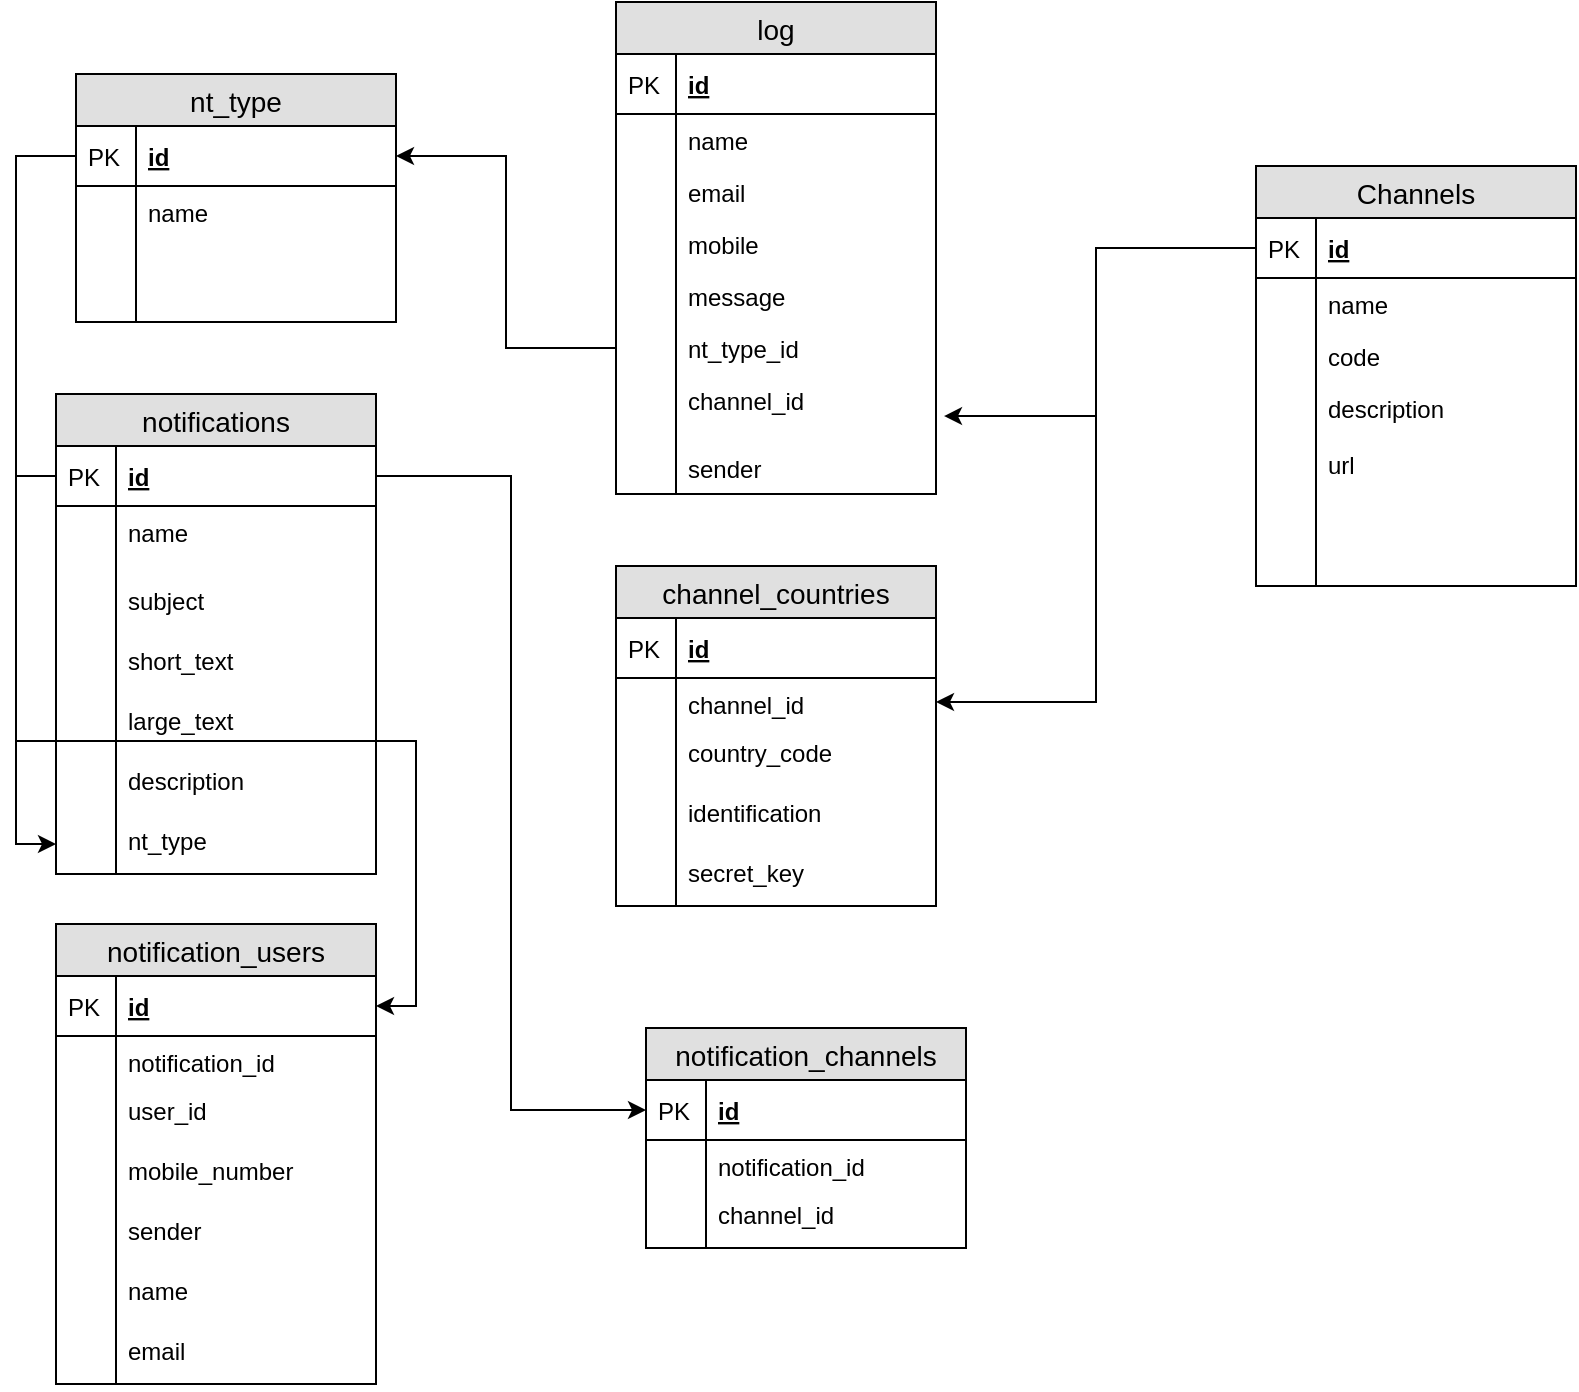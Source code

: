<mxfile version="10.9.5" type="github"><diagram id="7T4Xld0XOGY6O5Xjj6pN" name="Page-1"><mxGraphModel dx="1120" dy="713" grid="1" gridSize="10" guides="1" tooltips="1" connect="1" arrows="1" fold="1" page="1" pageScale="1" pageWidth="827" pageHeight="1169" math="0" shadow="0"><root><mxCell id="0"/><mxCell id="1" parent="0"/><mxCell id="tOLiHQ0bK8J-A82lyYsf-1" value="Channels" style="swimlane;fontStyle=0;childLayout=stackLayout;horizontal=1;startSize=26;fillColor=#e0e0e0;horizontalStack=0;resizeParent=1;resizeParentMax=0;resizeLast=0;collapsible=1;marginBottom=0;swimlaneFillColor=#ffffff;align=center;fontSize=14;" parent="1" vertex="1"><mxGeometry x="640" y="126" width="160" height="210" as="geometry"/></mxCell><mxCell id="tOLiHQ0bK8J-A82lyYsf-2" value="id" style="shape=partialRectangle;top=0;left=0;right=0;bottom=1;align=left;verticalAlign=middle;fillColor=none;spacingLeft=34;spacingRight=4;overflow=hidden;rotatable=0;points=[[0,0.5],[1,0.5]];portConstraint=eastwest;dropTarget=0;fontStyle=5;fontSize=12;" parent="tOLiHQ0bK8J-A82lyYsf-1" vertex="1"><mxGeometry y="26" width="160" height="30" as="geometry"/></mxCell><mxCell id="tOLiHQ0bK8J-A82lyYsf-3" value="PK" style="shape=partialRectangle;top=0;left=0;bottom=0;fillColor=none;align=left;verticalAlign=middle;spacingLeft=4;spacingRight=4;overflow=hidden;rotatable=0;points=[];portConstraint=eastwest;part=1;fontSize=12;" parent="tOLiHQ0bK8J-A82lyYsf-2" vertex="1" connectable="0"><mxGeometry width="30" height="30" as="geometry"/></mxCell><mxCell id="tOLiHQ0bK8J-A82lyYsf-4" value="name" style="shape=partialRectangle;top=0;left=0;right=0;bottom=0;align=left;verticalAlign=top;fillColor=none;spacingLeft=34;spacingRight=4;overflow=hidden;rotatable=0;points=[[0,0.5],[1,0.5]];portConstraint=eastwest;dropTarget=0;fontSize=12;" parent="tOLiHQ0bK8J-A82lyYsf-1" vertex="1"><mxGeometry y="56" width="160" height="26" as="geometry"/></mxCell><mxCell id="tOLiHQ0bK8J-A82lyYsf-5" value="" style="shape=partialRectangle;top=0;left=0;bottom=0;fillColor=none;align=left;verticalAlign=top;spacingLeft=4;spacingRight=4;overflow=hidden;rotatable=0;points=[];portConstraint=eastwest;part=1;fontSize=12;" parent="tOLiHQ0bK8J-A82lyYsf-4" vertex="1" connectable="0"><mxGeometry width="30" height="26" as="geometry"/></mxCell><mxCell id="tOLiHQ0bK8J-A82lyYsf-6" value="code" style="shape=partialRectangle;top=0;left=0;right=0;bottom=0;align=left;verticalAlign=top;fillColor=none;spacingLeft=34;spacingRight=4;overflow=hidden;rotatable=0;points=[[0,0.5],[1,0.5]];portConstraint=eastwest;dropTarget=0;fontSize=12;" parent="tOLiHQ0bK8J-A82lyYsf-1" vertex="1"><mxGeometry y="82" width="160" height="26" as="geometry"/></mxCell><mxCell id="tOLiHQ0bK8J-A82lyYsf-7" value="" style="shape=partialRectangle;top=0;left=0;bottom=0;fillColor=none;align=left;verticalAlign=top;spacingLeft=4;spacingRight=4;overflow=hidden;rotatable=0;points=[];portConstraint=eastwest;part=1;fontSize=12;" parent="tOLiHQ0bK8J-A82lyYsf-6" vertex="1" connectable="0"><mxGeometry width="30" height="26" as="geometry"/></mxCell><mxCell id="tOLiHQ0bK8J-A82lyYsf-8" value="description&#10;&#10;url" style="shape=partialRectangle;top=0;left=0;right=0;bottom=0;align=left;verticalAlign=top;fillColor=none;spacingLeft=34;spacingRight=4;overflow=hidden;rotatable=0;points=[[0,0.5],[1,0.5]];portConstraint=eastwest;dropTarget=0;fontSize=12;" parent="tOLiHQ0bK8J-A82lyYsf-1" vertex="1"><mxGeometry y="108" width="160" height="82" as="geometry"/></mxCell><mxCell id="tOLiHQ0bK8J-A82lyYsf-9" value="" style="shape=partialRectangle;top=0;left=0;bottom=0;fillColor=none;align=left;verticalAlign=top;spacingLeft=4;spacingRight=4;overflow=hidden;rotatable=0;points=[];portConstraint=eastwest;part=1;fontSize=12;" parent="tOLiHQ0bK8J-A82lyYsf-8" vertex="1" connectable="0"><mxGeometry width="30" height="82" as="geometry"/></mxCell><mxCell id="tOLiHQ0bK8J-A82lyYsf-10" value="" style="shape=partialRectangle;top=0;left=0;right=0;bottom=0;align=left;verticalAlign=top;fillColor=none;spacingLeft=34;spacingRight=4;overflow=hidden;rotatable=0;points=[[0,0.5],[1,0.5]];portConstraint=eastwest;dropTarget=0;fontSize=12;" parent="tOLiHQ0bK8J-A82lyYsf-1" vertex="1"><mxGeometry y="190" width="160" height="20" as="geometry"/></mxCell><mxCell id="tOLiHQ0bK8J-A82lyYsf-11" value="" style="shape=partialRectangle;top=0;left=0;bottom=0;fillColor=none;align=left;verticalAlign=top;spacingLeft=4;spacingRight=4;overflow=hidden;rotatable=0;points=[];portConstraint=eastwest;part=1;fontSize=12;" parent="tOLiHQ0bK8J-A82lyYsf-10" vertex="1" connectable="0"><mxGeometry width="30" height="20" as="geometry"/></mxCell><mxCell id="tOLiHQ0bK8J-A82lyYsf-13" value="nt_type" style="swimlane;fontStyle=0;childLayout=stackLayout;horizontal=1;startSize=26;fillColor=#e0e0e0;horizontalStack=0;resizeParent=1;resizeParentMax=0;resizeLast=0;collapsible=1;marginBottom=0;swimlaneFillColor=#ffffff;align=center;fontSize=14;" parent="1" vertex="1"><mxGeometry x="50" y="80" width="160" height="124" as="geometry"/></mxCell><mxCell id="tOLiHQ0bK8J-A82lyYsf-14" value="id" style="shape=partialRectangle;top=0;left=0;right=0;bottom=1;align=left;verticalAlign=middle;fillColor=none;spacingLeft=34;spacingRight=4;overflow=hidden;rotatable=0;points=[[0,0.5],[1,0.5]];portConstraint=eastwest;dropTarget=0;fontStyle=5;fontSize=12;" parent="tOLiHQ0bK8J-A82lyYsf-13" vertex="1"><mxGeometry y="26" width="160" height="30" as="geometry"/></mxCell><mxCell id="tOLiHQ0bK8J-A82lyYsf-15" value="PK" style="shape=partialRectangle;top=0;left=0;bottom=0;fillColor=none;align=left;verticalAlign=middle;spacingLeft=4;spacingRight=4;overflow=hidden;rotatable=0;points=[];portConstraint=eastwest;part=1;fontSize=12;" parent="tOLiHQ0bK8J-A82lyYsf-14" vertex="1" connectable="0"><mxGeometry width="30" height="30" as="geometry"/></mxCell><mxCell id="tOLiHQ0bK8J-A82lyYsf-16" value="name&#10;" style="shape=partialRectangle;top=0;left=0;right=0;bottom=0;align=left;verticalAlign=top;fillColor=none;spacingLeft=34;spacingRight=4;overflow=hidden;rotatable=0;points=[[0,0.5],[1,0.5]];portConstraint=eastwest;dropTarget=0;fontSize=12;" parent="tOLiHQ0bK8J-A82lyYsf-13" vertex="1"><mxGeometry y="56" width="160" height="24" as="geometry"/></mxCell><mxCell id="tOLiHQ0bK8J-A82lyYsf-17" value="" style="shape=partialRectangle;top=0;left=0;bottom=0;fillColor=none;align=left;verticalAlign=top;spacingLeft=4;spacingRight=4;overflow=hidden;rotatable=0;points=[];portConstraint=eastwest;part=1;fontSize=12;" parent="tOLiHQ0bK8J-A82lyYsf-16" vertex="1" connectable="0"><mxGeometry width="30" height="24.0" as="geometry"/></mxCell><mxCell id="tOLiHQ0bK8J-A82lyYsf-22" value="" style="shape=partialRectangle;top=0;left=0;right=0;bottom=0;align=left;verticalAlign=top;fillColor=none;spacingLeft=34;spacingRight=4;overflow=hidden;rotatable=0;points=[[0,0.5],[1,0.5]];portConstraint=eastwest;dropTarget=0;fontSize=12;" parent="tOLiHQ0bK8J-A82lyYsf-13" vertex="1"><mxGeometry y="80" width="160" height="44" as="geometry"/></mxCell><mxCell id="tOLiHQ0bK8J-A82lyYsf-23" value="" style="shape=partialRectangle;top=0;left=0;bottom=0;fillColor=none;align=left;verticalAlign=top;spacingLeft=4;spacingRight=4;overflow=hidden;rotatable=0;points=[];portConstraint=eastwest;part=1;fontSize=12;" parent="tOLiHQ0bK8J-A82lyYsf-22" vertex="1" connectable="0"><mxGeometry width="30" height="44" as="geometry"/></mxCell><mxCell id="tOLiHQ0bK8J-A82lyYsf-24" value="log" style="swimlane;fontStyle=0;childLayout=stackLayout;horizontal=1;startSize=26;fillColor=#e0e0e0;horizontalStack=0;resizeParent=1;resizeParentMax=0;resizeLast=0;collapsible=1;marginBottom=0;swimlaneFillColor=#ffffff;align=center;fontSize=14;" parent="1" vertex="1"><mxGeometry x="320" y="44" width="160" height="246" as="geometry"/></mxCell><mxCell id="tOLiHQ0bK8J-A82lyYsf-25" value="id" style="shape=partialRectangle;top=0;left=0;right=0;bottom=1;align=left;verticalAlign=middle;fillColor=none;spacingLeft=34;spacingRight=4;overflow=hidden;rotatable=0;points=[[0,0.5],[1,0.5]];portConstraint=eastwest;dropTarget=0;fontStyle=5;fontSize=12;" parent="tOLiHQ0bK8J-A82lyYsf-24" vertex="1"><mxGeometry y="26" width="160" height="30" as="geometry"/></mxCell><mxCell id="tOLiHQ0bK8J-A82lyYsf-26" value="PK" style="shape=partialRectangle;top=0;left=0;bottom=0;fillColor=none;align=left;verticalAlign=middle;spacingLeft=4;spacingRight=4;overflow=hidden;rotatable=0;points=[];portConstraint=eastwest;part=1;fontSize=12;" parent="tOLiHQ0bK8J-A82lyYsf-25" vertex="1" connectable="0"><mxGeometry width="30" height="30" as="geometry"/></mxCell><mxCell id="tOLiHQ0bK8J-A82lyYsf-27" value="name" style="shape=partialRectangle;top=0;left=0;right=0;bottom=0;align=left;verticalAlign=top;fillColor=none;spacingLeft=34;spacingRight=4;overflow=hidden;rotatable=0;points=[[0,0.5],[1,0.5]];portConstraint=eastwest;dropTarget=0;fontSize=12;" parent="tOLiHQ0bK8J-A82lyYsf-24" vertex="1"><mxGeometry y="56" width="160" height="26" as="geometry"/></mxCell><mxCell id="tOLiHQ0bK8J-A82lyYsf-28" value="" style="shape=partialRectangle;top=0;left=0;bottom=0;fillColor=none;align=left;verticalAlign=top;spacingLeft=4;spacingRight=4;overflow=hidden;rotatable=0;points=[];portConstraint=eastwest;part=1;fontSize=12;" parent="tOLiHQ0bK8J-A82lyYsf-27" vertex="1" connectable="0"><mxGeometry width="30" height="26" as="geometry"/></mxCell><mxCell id="tOLiHQ0bK8J-A82lyYsf-29" value="email" style="shape=partialRectangle;top=0;left=0;right=0;bottom=0;align=left;verticalAlign=top;fillColor=none;spacingLeft=34;spacingRight=4;overflow=hidden;rotatable=0;points=[[0,0.5],[1,0.5]];portConstraint=eastwest;dropTarget=0;fontSize=12;" parent="tOLiHQ0bK8J-A82lyYsf-24" vertex="1"><mxGeometry y="82" width="160" height="26" as="geometry"/></mxCell><mxCell id="tOLiHQ0bK8J-A82lyYsf-30" value="" style="shape=partialRectangle;top=0;left=0;bottom=0;fillColor=none;align=left;verticalAlign=top;spacingLeft=4;spacingRight=4;overflow=hidden;rotatable=0;points=[];portConstraint=eastwest;part=1;fontSize=12;" parent="tOLiHQ0bK8J-A82lyYsf-29" vertex="1" connectable="0"><mxGeometry width="30" height="26" as="geometry"/></mxCell><mxCell id="tOLiHQ0bK8J-A82lyYsf-31" value="mobile" style="shape=partialRectangle;top=0;left=0;right=0;bottom=0;align=left;verticalAlign=top;fillColor=none;spacingLeft=34;spacingRight=4;overflow=hidden;rotatable=0;points=[[0,0.5],[1,0.5]];portConstraint=eastwest;dropTarget=0;fontSize=12;" parent="tOLiHQ0bK8J-A82lyYsf-24" vertex="1"><mxGeometry y="108" width="160" height="26" as="geometry"/></mxCell><mxCell id="tOLiHQ0bK8J-A82lyYsf-32" value="" style="shape=partialRectangle;top=0;left=0;bottom=0;fillColor=none;align=left;verticalAlign=top;spacingLeft=4;spacingRight=4;overflow=hidden;rotatable=0;points=[];portConstraint=eastwest;part=1;fontSize=12;" parent="tOLiHQ0bK8J-A82lyYsf-31" vertex="1" connectable="0"><mxGeometry width="30" height="26" as="geometry"/></mxCell><mxCell id="tOLiHQ0bK8J-A82lyYsf-35" value="message" style="shape=partialRectangle;top=0;left=0;right=0;bottom=0;align=left;verticalAlign=top;fillColor=none;spacingLeft=34;spacingRight=4;overflow=hidden;rotatable=0;points=[[0,0.5],[1,0.5]];portConstraint=eastwest;dropTarget=0;fontSize=12;" parent="tOLiHQ0bK8J-A82lyYsf-24" vertex="1"><mxGeometry y="134" width="160" height="26" as="geometry"/></mxCell><mxCell id="tOLiHQ0bK8J-A82lyYsf-36" value="" style="shape=partialRectangle;top=0;left=0;bottom=0;fillColor=none;align=left;verticalAlign=top;spacingLeft=4;spacingRight=4;overflow=hidden;rotatable=0;points=[];portConstraint=eastwest;part=1;fontSize=12;" parent="tOLiHQ0bK8J-A82lyYsf-35" vertex="1" connectable="0"><mxGeometry width="30" height="26" as="geometry"/></mxCell><mxCell id="tOLiHQ0bK8J-A82lyYsf-37" value="nt_type_id&#10;" style="shape=partialRectangle;top=0;left=0;right=0;bottom=0;align=left;verticalAlign=top;fillColor=none;spacingLeft=34;spacingRight=4;overflow=hidden;rotatable=0;points=[[0,0.5],[1,0.5]];portConstraint=eastwest;dropTarget=0;fontSize=12;" parent="tOLiHQ0bK8J-A82lyYsf-24" vertex="1"><mxGeometry y="160" width="160" height="26" as="geometry"/></mxCell><mxCell id="tOLiHQ0bK8J-A82lyYsf-38" value="" style="shape=partialRectangle;top=0;left=0;bottom=0;fillColor=none;align=left;verticalAlign=top;spacingLeft=4;spacingRight=4;overflow=hidden;rotatable=0;points=[];portConstraint=eastwest;part=1;fontSize=12;" parent="tOLiHQ0bK8J-A82lyYsf-37" vertex="1" connectable="0"><mxGeometry width="30" height="26" as="geometry"/></mxCell><mxCell id="jGhcqDWUkX1S1kX-szO6-1" value="channel_id&#10;" style="shape=partialRectangle;top=0;left=0;right=0;bottom=0;align=left;verticalAlign=top;fillColor=none;spacingLeft=34;spacingRight=4;overflow=hidden;rotatable=0;points=[[0,0.5],[1,0.5]];portConstraint=eastwest;dropTarget=0;fontSize=12;" parent="tOLiHQ0bK8J-A82lyYsf-24" vertex="1"><mxGeometry y="186" width="160" height="26" as="geometry"/></mxCell><mxCell id="jGhcqDWUkX1S1kX-szO6-2" value="" style="shape=partialRectangle;top=0;left=0;bottom=0;fillColor=none;align=left;verticalAlign=top;spacingLeft=4;spacingRight=4;overflow=hidden;rotatable=0;points=[];portConstraint=eastwest;part=1;fontSize=12;" parent="jGhcqDWUkX1S1kX-szO6-1" vertex="1" connectable="0"><mxGeometry width="30" height="26" as="geometry"/></mxCell><mxCell id="tOLiHQ0bK8J-A82lyYsf-33" value="" style="shape=partialRectangle;top=0;left=0;right=0;bottom=0;align=left;verticalAlign=top;fillColor=none;spacingLeft=34;spacingRight=4;overflow=hidden;rotatable=0;points=[[0,0.5],[1,0.5]];portConstraint=eastwest;dropTarget=0;fontSize=12;" parent="tOLiHQ0bK8J-A82lyYsf-24" vertex="1"><mxGeometry y="212" width="160" height="8" as="geometry"/></mxCell><mxCell id="tOLiHQ0bK8J-A82lyYsf-34" value="" style="shape=partialRectangle;top=0;left=0;bottom=0;fillColor=none;align=left;verticalAlign=top;spacingLeft=4;spacingRight=4;overflow=hidden;rotatable=0;points=[];portConstraint=eastwest;part=1;fontSize=12;" parent="tOLiHQ0bK8J-A82lyYsf-33" vertex="1" connectable="0"><mxGeometry width="30" height="8" as="geometry"/></mxCell><mxCell id="7uvXXSkOhmpY-jq8_ZlJ-13" value="sender" style="shape=partialRectangle;top=0;left=0;right=0;bottom=0;align=left;verticalAlign=top;fillColor=none;spacingLeft=34;spacingRight=4;overflow=hidden;rotatable=0;points=[[0,0.5],[1,0.5]];portConstraint=eastwest;dropTarget=0;fontSize=12;" vertex="1" parent="tOLiHQ0bK8J-A82lyYsf-24"><mxGeometry y="220" width="160" height="26" as="geometry"/></mxCell><mxCell id="7uvXXSkOhmpY-jq8_ZlJ-14" value="" style="shape=partialRectangle;top=0;left=0;bottom=0;fillColor=none;align=left;verticalAlign=top;spacingLeft=4;spacingRight=4;overflow=hidden;rotatable=0;points=[];portConstraint=eastwest;part=1;fontSize=12;" vertex="1" connectable="0" parent="7uvXXSkOhmpY-jq8_ZlJ-13"><mxGeometry width="30" height="26" as="geometry"/></mxCell><mxCell id="jGhcqDWUkX1S1kX-szO6-3" value="notifications" style="swimlane;fontStyle=0;childLayout=stackLayout;horizontal=1;startSize=26;fillColor=#e0e0e0;horizontalStack=0;resizeParent=1;resizeParentMax=0;resizeLast=0;collapsible=1;marginBottom=0;swimlaneFillColor=#ffffff;align=center;fontSize=14;" parent="1" vertex="1"><mxGeometry x="40" y="240" width="160" height="240" as="geometry"/></mxCell><mxCell id="jGhcqDWUkX1S1kX-szO6-4" value="id" style="shape=partialRectangle;top=0;left=0;right=0;bottom=1;align=left;verticalAlign=middle;fillColor=none;spacingLeft=34;spacingRight=4;overflow=hidden;rotatable=0;points=[[0,0.5],[1,0.5]];portConstraint=eastwest;dropTarget=0;fontStyle=5;fontSize=12;" parent="jGhcqDWUkX1S1kX-szO6-3" vertex="1"><mxGeometry y="26" width="160" height="30" as="geometry"/></mxCell><mxCell id="jGhcqDWUkX1S1kX-szO6-5" value="PK" style="shape=partialRectangle;top=0;left=0;bottom=0;fillColor=none;align=left;verticalAlign=middle;spacingLeft=4;spacingRight=4;overflow=hidden;rotatable=0;points=[];portConstraint=eastwest;part=1;fontSize=12;" parent="jGhcqDWUkX1S1kX-szO6-4" vertex="1" connectable="0"><mxGeometry width="30" height="30" as="geometry"/></mxCell><mxCell id="jGhcqDWUkX1S1kX-szO6-6" value="name&#10;" style="shape=partialRectangle;top=0;left=0;right=0;bottom=0;align=left;verticalAlign=top;fillColor=none;spacingLeft=34;spacingRight=4;overflow=hidden;rotatable=0;points=[[0,0.5],[1,0.5]];portConstraint=eastwest;dropTarget=0;fontSize=12;" parent="jGhcqDWUkX1S1kX-szO6-3" vertex="1"><mxGeometry y="56" width="160" height="24" as="geometry"/></mxCell><mxCell id="jGhcqDWUkX1S1kX-szO6-7" value="" style="shape=partialRectangle;top=0;left=0;bottom=0;fillColor=none;align=left;verticalAlign=top;spacingLeft=4;spacingRight=4;overflow=hidden;rotatable=0;points=[];portConstraint=eastwest;part=1;fontSize=12;" parent="jGhcqDWUkX1S1kX-szO6-6" vertex="1" connectable="0"><mxGeometry width="30" height="24.0" as="geometry"/></mxCell><mxCell id="jGhcqDWUkX1S1kX-szO6-8" value="" style="shape=partialRectangle;top=0;left=0;right=0;bottom=0;align=left;verticalAlign=top;fillColor=none;spacingLeft=34;spacingRight=4;overflow=hidden;rotatable=0;points=[[0,0.5],[1,0.5]];portConstraint=eastwest;dropTarget=0;fontSize=12;" parent="jGhcqDWUkX1S1kX-szO6-3" vertex="1"><mxGeometry y="80" width="160" height="10" as="geometry"/></mxCell><mxCell id="jGhcqDWUkX1S1kX-szO6-9" value="" style="shape=partialRectangle;top=0;left=0;bottom=0;fillColor=none;align=left;verticalAlign=top;spacingLeft=4;spacingRight=4;overflow=hidden;rotatable=0;points=[];portConstraint=eastwest;part=1;fontSize=12;" parent="jGhcqDWUkX1S1kX-szO6-8" vertex="1" connectable="0"><mxGeometry width="30" height="10" as="geometry"/></mxCell><mxCell id="jGhcqDWUkX1S1kX-szO6-31" value="subject&#10;" style="shape=partialRectangle;top=0;left=0;right=0;bottom=0;align=left;verticalAlign=top;fillColor=none;spacingLeft=34;spacingRight=4;overflow=hidden;rotatable=0;points=[[0,0.5],[1,0.5]];portConstraint=eastwest;dropTarget=0;fontSize=12;" parent="jGhcqDWUkX1S1kX-szO6-3" vertex="1"><mxGeometry y="90" width="160" height="30" as="geometry"/></mxCell><mxCell id="jGhcqDWUkX1S1kX-szO6-32" value="" style="shape=partialRectangle;top=0;left=0;bottom=0;fillColor=none;align=left;verticalAlign=top;spacingLeft=4;spacingRight=4;overflow=hidden;rotatable=0;points=[];portConstraint=eastwest;part=1;fontSize=12;" parent="jGhcqDWUkX1S1kX-szO6-31" vertex="1" connectable="0"><mxGeometry width="30" height="30.0" as="geometry"/></mxCell><mxCell id="jGhcqDWUkX1S1kX-szO6-33" value="short_text&#10;" style="shape=partialRectangle;top=0;left=0;right=0;bottom=0;align=left;verticalAlign=top;fillColor=none;spacingLeft=34;spacingRight=4;overflow=hidden;rotatable=0;points=[[0,0.5],[1,0.5]];portConstraint=eastwest;dropTarget=0;fontSize=12;" parent="jGhcqDWUkX1S1kX-szO6-3" vertex="1"><mxGeometry y="120" width="160" height="30" as="geometry"/></mxCell><mxCell id="jGhcqDWUkX1S1kX-szO6-34" value="" style="shape=partialRectangle;top=0;left=0;bottom=0;fillColor=none;align=left;verticalAlign=top;spacingLeft=4;spacingRight=4;overflow=hidden;rotatable=0;points=[];portConstraint=eastwest;part=1;fontSize=12;" parent="jGhcqDWUkX1S1kX-szO6-33" vertex="1" connectable="0"><mxGeometry width="30" height="30.0" as="geometry"/></mxCell><mxCell id="jGhcqDWUkX1S1kX-szO6-35" value="large_text&#10;" style="shape=partialRectangle;top=0;left=0;right=0;bottom=0;align=left;verticalAlign=top;fillColor=none;spacingLeft=34;spacingRight=4;overflow=hidden;rotatable=0;points=[[0,0.5],[1,0.5]];portConstraint=eastwest;dropTarget=0;fontSize=12;" parent="jGhcqDWUkX1S1kX-szO6-3" vertex="1"><mxGeometry y="150" width="160" height="30" as="geometry"/></mxCell><mxCell id="jGhcqDWUkX1S1kX-szO6-36" value="" style="shape=partialRectangle;top=0;left=0;bottom=0;fillColor=none;align=left;verticalAlign=top;spacingLeft=4;spacingRight=4;overflow=hidden;rotatable=0;points=[];portConstraint=eastwest;part=1;fontSize=12;" parent="jGhcqDWUkX1S1kX-szO6-35" vertex="1" connectable="0"><mxGeometry width="30" height="30.0" as="geometry"/></mxCell><mxCell id="jGhcqDWUkX1S1kX-szO6-37" value="description&#10;" style="shape=partialRectangle;top=0;left=0;right=0;bottom=0;align=left;verticalAlign=top;fillColor=none;spacingLeft=34;spacingRight=4;overflow=hidden;rotatable=0;points=[[0,0.5],[1,0.5]];portConstraint=eastwest;dropTarget=0;fontSize=12;" parent="jGhcqDWUkX1S1kX-szO6-3" vertex="1"><mxGeometry y="180" width="160" height="30" as="geometry"/></mxCell><mxCell id="jGhcqDWUkX1S1kX-szO6-38" value="" style="shape=partialRectangle;top=0;left=0;bottom=0;fillColor=none;align=left;verticalAlign=top;spacingLeft=4;spacingRight=4;overflow=hidden;rotatable=0;points=[];portConstraint=eastwest;part=1;fontSize=12;" parent="jGhcqDWUkX1S1kX-szO6-37" vertex="1" connectable="0"><mxGeometry width="30" height="30.0" as="geometry"/></mxCell><mxCell id="jGhcqDWUkX1S1kX-szO6-39" value="nt_type&#10;" style="shape=partialRectangle;top=0;left=0;right=0;bottom=0;align=left;verticalAlign=top;fillColor=none;spacingLeft=34;spacingRight=4;overflow=hidden;rotatable=0;points=[[0,0.5],[1,0.5]];portConstraint=eastwest;dropTarget=0;fontSize=12;" parent="jGhcqDWUkX1S1kX-szO6-3" vertex="1"><mxGeometry y="210" width="160" height="30" as="geometry"/></mxCell><mxCell id="jGhcqDWUkX1S1kX-szO6-40" value="" style="shape=partialRectangle;top=0;left=0;bottom=0;fillColor=none;align=left;verticalAlign=top;spacingLeft=4;spacingRight=4;overflow=hidden;rotatable=0;points=[];portConstraint=eastwest;part=1;fontSize=12;" parent="jGhcqDWUkX1S1kX-szO6-39" vertex="1" connectable="0"><mxGeometry width="30" height="30.0" as="geometry"/></mxCell><mxCell id="jGhcqDWUkX1S1kX-szO6-10" value="channel_countries" style="swimlane;fontStyle=0;childLayout=stackLayout;horizontal=1;startSize=26;fillColor=#e0e0e0;horizontalStack=0;resizeParent=1;resizeParentMax=0;resizeLast=0;collapsible=1;marginBottom=0;swimlaneFillColor=#ffffff;align=center;fontSize=14;" parent="1" vertex="1"><mxGeometry x="320" y="326" width="160" height="170" as="geometry"/></mxCell><mxCell id="jGhcqDWUkX1S1kX-szO6-11" value="id" style="shape=partialRectangle;top=0;left=0;right=0;bottom=1;align=left;verticalAlign=middle;fillColor=none;spacingLeft=34;spacingRight=4;overflow=hidden;rotatable=0;points=[[0,0.5],[1,0.5]];portConstraint=eastwest;dropTarget=0;fontStyle=5;fontSize=12;" parent="jGhcqDWUkX1S1kX-szO6-10" vertex="1"><mxGeometry y="26" width="160" height="30" as="geometry"/></mxCell><mxCell id="jGhcqDWUkX1S1kX-szO6-12" value="PK" style="shape=partialRectangle;top=0;left=0;bottom=0;fillColor=none;align=left;verticalAlign=middle;spacingLeft=4;spacingRight=4;overflow=hidden;rotatable=0;points=[];portConstraint=eastwest;part=1;fontSize=12;" parent="jGhcqDWUkX1S1kX-szO6-11" vertex="1" connectable="0"><mxGeometry width="30" height="30" as="geometry"/></mxCell><mxCell id="jGhcqDWUkX1S1kX-szO6-13" value="channel_id&#10;" style="shape=partialRectangle;top=0;left=0;right=0;bottom=0;align=left;verticalAlign=top;fillColor=none;spacingLeft=34;spacingRight=4;overflow=hidden;rotatable=0;points=[[0,0.5],[1,0.5]];portConstraint=eastwest;dropTarget=0;fontSize=12;" parent="jGhcqDWUkX1S1kX-szO6-10" vertex="1"><mxGeometry y="56" width="160" height="24" as="geometry"/></mxCell><mxCell id="jGhcqDWUkX1S1kX-szO6-14" value="" style="shape=partialRectangle;top=0;left=0;bottom=0;fillColor=none;align=left;verticalAlign=top;spacingLeft=4;spacingRight=4;overflow=hidden;rotatable=0;points=[];portConstraint=eastwest;part=1;fontSize=12;" parent="jGhcqDWUkX1S1kX-szO6-13" vertex="1" connectable="0"><mxGeometry width="30" height="24.0" as="geometry"/></mxCell><mxCell id="jGhcqDWUkX1S1kX-szO6-15" value="country_code" style="shape=partialRectangle;top=0;left=0;right=0;bottom=0;align=left;verticalAlign=top;fillColor=none;spacingLeft=34;spacingRight=4;overflow=hidden;rotatable=0;points=[[0,0.5],[1,0.5]];portConstraint=eastwest;dropTarget=0;fontSize=12;" parent="jGhcqDWUkX1S1kX-szO6-10" vertex="1"><mxGeometry y="80" width="160" height="30" as="geometry"/></mxCell><mxCell id="jGhcqDWUkX1S1kX-szO6-16" value="" style="shape=partialRectangle;top=0;left=0;bottom=0;fillColor=none;align=left;verticalAlign=top;spacingLeft=4;spacingRight=4;overflow=hidden;rotatable=0;points=[];portConstraint=eastwest;part=1;fontSize=12;" parent="jGhcqDWUkX1S1kX-szO6-15" vertex="1" connectable="0"><mxGeometry width="30" height="30.0" as="geometry"/></mxCell><mxCell id="7uvXXSkOhmpY-jq8_ZlJ-9" value="identification" style="shape=partialRectangle;top=0;left=0;right=0;bottom=0;align=left;verticalAlign=top;fillColor=none;spacingLeft=34;spacingRight=4;overflow=hidden;rotatable=0;points=[[0,0.5],[1,0.5]];portConstraint=eastwest;dropTarget=0;fontSize=12;" vertex="1" parent="jGhcqDWUkX1S1kX-szO6-10"><mxGeometry y="110" width="160" height="30" as="geometry"/></mxCell><mxCell id="7uvXXSkOhmpY-jq8_ZlJ-10" value="" style="shape=partialRectangle;top=0;left=0;bottom=0;fillColor=none;align=left;verticalAlign=top;spacingLeft=4;spacingRight=4;overflow=hidden;rotatable=0;points=[];portConstraint=eastwest;part=1;fontSize=12;" vertex="1" connectable="0" parent="7uvXXSkOhmpY-jq8_ZlJ-9"><mxGeometry width="30" height="30.0" as="geometry"/></mxCell><mxCell id="7uvXXSkOhmpY-jq8_ZlJ-11" value="secret_key" style="shape=partialRectangle;top=0;left=0;right=0;bottom=0;align=left;verticalAlign=top;fillColor=none;spacingLeft=34;spacingRight=4;overflow=hidden;rotatable=0;points=[[0,0.5],[1,0.5]];portConstraint=eastwest;dropTarget=0;fontSize=12;" vertex="1" parent="jGhcqDWUkX1S1kX-szO6-10"><mxGeometry y="140" width="160" height="30" as="geometry"/></mxCell><mxCell id="7uvXXSkOhmpY-jq8_ZlJ-12" value="" style="shape=partialRectangle;top=0;left=0;bottom=0;fillColor=none;align=left;verticalAlign=top;spacingLeft=4;spacingRight=4;overflow=hidden;rotatable=0;points=[];portConstraint=eastwest;part=1;fontSize=12;" vertex="1" connectable="0" parent="7uvXXSkOhmpY-jq8_ZlJ-11"><mxGeometry width="30" height="30.0" as="geometry"/></mxCell><mxCell id="jGhcqDWUkX1S1kX-szO6-17" value="notification_channels" style="swimlane;fontStyle=0;childLayout=stackLayout;horizontal=1;startSize=26;fillColor=#e0e0e0;horizontalStack=0;resizeParent=1;resizeParentMax=0;resizeLast=0;collapsible=1;marginBottom=0;swimlaneFillColor=#ffffff;align=center;fontSize=14;" parent="1" vertex="1"><mxGeometry x="335" y="557" width="160" height="110" as="geometry"/></mxCell><mxCell id="jGhcqDWUkX1S1kX-szO6-18" value="id" style="shape=partialRectangle;top=0;left=0;right=0;bottom=1;align=left;verticalAlign=middle;fillColor=none;spacingLeft=34;spacingRight=4;overflow=hidden;rotatable=0;points=[[0,0.5],[1,0.5]];portConstraint=eastwest;dropTarget=0;fontStyle=5;fontSize=12;" parent="jGhcqDWUkX1S1kX-szO6-17" vertex="1"><mxGeometry y="26" width="160" height="30" as="geometry"/></mxCell><mxCell id="jGhcqDWUkX1S1kX-szO6-19" value="PK" style="shape=partialRectangle;top=0;left=0;bottom=0;fillColor=none;align=left;verticalAlign=middle;spacingLeft=4;spacingRight=4;overflow=hidden;rotatable=0;points=[];portConstraint=eastwest;part=1;fontSize=12;" parent="jGhcqDWUkX1S1kX-szO6-18" vertex="1" connectable="0"><mxGeometry width="30" height="30" as="geometry"/></mxCell><mxCell id="jGhcqDWUkX1S1kX-szO6-20" value="notification_id&#10;" style="shape=partialRectangle;top=0;left=0;right=0;bottom=0;align=left;verticalAlign=top;fillColor=none;spacingLeft=34;spacingRight=4;overflow=hidden;rotatable=0;points=[[0,0.5],[1,0.5]];portConstraint=eastwest;dropTarget=0;fontSize=12;" parent="jGhcqDWUkX1S1kX-szO6-17" vertex="1"><mxGeometry y="56" width="160" height="24" as="geometry"/></mxCell><mxCell id="jGhcqDWUkX1S1kX-szO6-21" value="" style="shape=partialRectangle;top=0;left=0;bottom=0;fillColor=none;align=left;verticalAlign=top;spacingLeft=4;spacingRight=4;overflow=hidden;rotatable=0;points=[];portConstraint=eastwest;part=1;fontSize=12;" parent="jGhcqDWUkX1S1kX-szO6-20" vertex="1" connectable="0"><mxGeometry width="30" height="24.0" as="geometry"/></mxCell><mxCell id="jGhcqDWUkX1S1kX-szO6-22" value="channel_id" style="shape=partialRectangle;top=0;left=0;right=0;bottom=0;align=left;verticalAlign=top;fillColor=none;spacingLeft=34;spacingRight=4;overflow=hidden;rotatable=0;points=[[0,0.5],[1,0.5]];portConstraint=eastwest;dropTarget=0;fontSize=12;" parent="jGhcqDWUkX1S1kX-szO6-17" vertex="1"><mxGeometry y="80" width="160" height="30" as="geometry"/></mxCell><mxCell id="jGhcqDWUkX1S1kX-szO6-23" value="" style="shape=partialRectangle;top=0;left=0;bottom=0;fillColor=none;align=left;verticalAlign=top;spacingLeft=4;spacingRight=4;overflow=hidden;rotatable=0;points=[];portConstraint=eastwest;part=1;fontSize=12;" parent="jGhcqDWUkX1S1kX-szO6-22" vertex="1" connectable="0"><mxGeometry width="30" height="30.0" as="geometry"/></mxCell><mxCell id="jGhcqDWUkX1S1kX-szO6-24" value="notification_users" style="swimlane;fontStyle=0;childLayout=stackLayout;horizontal=1;startSize=26;fillColor=#e0e0e0;horizontalStack=0;resizeParent=1;resizeParentMax=0;resizeLast=0;collapsible=1;marginBottom=0;swimlaneFillColor=#ffffff;align=center;fontSize=14;" parent="1" vertex="1"><mxGeometry x="40" y="505" width="160" height="230" as="geometry"/></mxCell><mxCell id="jGhcqDWUkX1S1kX-szO6-25" value="id" style="shape=partialRectangle;top=0;left=0;right=0;bottom=1;align=left;verticalAlign=middle;fillColor=none;spacingLeft=34;spacingRight=4;overflow=hidden;rotatable=0;points=[[0,0.5],[1,0.5]];portConstraint=eastwest;dropTarget=0;fontStyle=5;fontSize=12;" parent="jGhcqDWUkX1S1kX-szO6-24" vertex="1"><mxGeometry y="26" width="160" height="30" as="geometry"/></mxCell><mxCell id="jGhcqDWUkX1S1kX-szO6-26" value="PK" style="shape=partialRectangle;top=0;left=0;bottom=0;fillColor=none;align=left;verticalAlign=middle;spacingLeft=4;spacingRight=4;overflow=hidden;rotatable=0;points=[];portConstraint=eastwest;part=1;fontSize=12;" parent="jGhcqDWUkX1S1kX-szO6-25" vertex="1" connectable="0"><mxGeometry width="30" height="30" as="geometry"/></mxCell><mxCell id="jGhcqDWUkX1S1kX-szO6-27" value="notification_id&#10;" style="shape=partialRectangle;top=0;left=0;right=0;bottom=0;align=left;verticalAlign=top;fillColor=none;spacingLeft=34;spacingRight=4;overflow=hidden;rotatable=0;points=[[0,0.5],[1,0.5]];portConstraint=eastwest;dropTarget=0;fontSize=12;" parent="jGhcqDWUkX1S1kX-szO6-24" vertex="1"><mxGeometry y="56" width="160" height="24" as="geometry"/></mxCell><mxCell id="jGhcqDWUkX1S1kX-szO6-28" value="" style="shape=partialRectangle;top=0;left=0;bottom=0;fillColor=none;align=left;verticalAlign=top;spacingLeft=4;spacingRight=4;overflow=hidden;rotatable=0;points=[];portConstraint=eastwest;part=1;fontSize=12;" parent="jGhcqDWUkX1S1kX-szO6-27" vertex="1" connectable="0"><mxGeometry width="30" height="24.0" as="geometry"/></mxCell><mxCell id="jGhcqDWUkX1S1kX-szO6-29" value="user_id" style="shape=partialRectangle;top=0;left=0;right=0;bottom=0;align=left;verticalAlign=top;fillColor=none;spacingLeft=34;spacingRight=4;overflow=hidden;rotatable=0;points=[[0,0.5],[1,0.5]];portConstraint=eastwest;dropTarget=0;fontSize=12;" parent="jGhcqDWUkX1S1kX-szO6-24" vertex="1"><mxGeometry y="80" width="160" height="30" as="geometry"/></mxCell><mxCell id="jGhcqDWUkX1S1kX-szO6-30" value="" style="shape=partialRectangle;top=0;left=0;bottom=0;fillColor=none;align=left;verticalAlign=top;spacingLeft=4;spacingRight=4;overflow=hidden;rotatable=0;points=[];portConstraint=eastwest;part=1;fontSize=12;" parent="jGhcqDWUkX1S1kX-szO6-29" vertex="1" connectable="0"><mxGeometry width="30" height="30.0" as="geometry"/></mxCell><mxCell id="7uvXXSkOhmpY-jq8_ZlJ-1" value="mobile_number" style="shape=partialRectangle;top=0;left=0;right=0;bottom=0;align=left;verticalAlign=top;fillColor=none;spacingLeft=34;spacingRight=4;overflow=hidden;rotatable=0;points=[[0,0.5],[1,0.5]];portConstraint=eastwest;dropTarget=0;fontSize=12;" vertex="1" parent="jGhcqDWUkX1S1kX-szO6-24"><mxGeometry y="110" width="160" height="30" as="geometry"/></mxCell><mxCell id="7uvXXSkOhmpY-jq8_ZlJ-2" value="" style="shape=partialRectangle;top=0;left=0;bottom=0;fillColor=none;align=left;verticalAlign=top;spacingLeft=4;spacingRight=4;overflow=hidden;rotatable=0;points=[];portConstraint=eastwest;part=1;fontSize=12;" vertex="1" connectable="0" parent="7uvXXSkOhmpY-jq8_ZlJ-1"><mxGeometry width="30" height="30.0" as="geometry"/></mxCell><mxCell id="7uvXXSkOhmpY-jq8_ZlJ-3" value="sender" style="shape=partialRectangle;top=0;left=0;right=0;bottom=0;align=left;verticalAlign=top;fillColor=none;spacingLeft=34;spacingRight=4;overflow=hidden;rotatable=0;points=[[0,0.5],[1,0.5]];portConstraint=eastwest;dropTarget=0;fontSize=12;" vertex="1" parent="jGhcqDWUkX1S1kX-szO6-24"><mxGeometry y="140" width="160" height="30" as="geometry"/></mxCell><mxCell id="7uvXXSkOhmpY-jq8_ZlJ-4" value="" style="shape=partialRectangle;top=0;left=0;bottom=0;fillColor=none;align=left;verticalAlign=top;spacingLeft=4;spacingRight=4;overflow=hidden;rotatable=0;points=[];portConstraint=eastwest;part=1;fontSize=12;" vertex="1" connectable="0" parent="7uvXXSkOhmpY-jq8_ZlJ-3"><mxGeometry width="30" height="30.0" as="geometry"/></mxCell><mxCell id="7uvXXSkOhmpY-jq8_ZlJ-5" value="name" style="shape=partialRectangle;top=0;left=0;right=0;bottom=0;align=left;verticalAlign=top;fillColor=none;spacingLeft=34;spacingRight=4;overflow=hidden;rotatable=0;points=[[0,0.5],[1,0.5]];portConstraint=eastwest;dropTarget=0;fontSize=12;" vertex="1" parent="jGhcqDWUkX1S1kX-szO6-24"><mxGeometry y="170" width="160" height="30" as="geometry"/></mxCell><mxCell id="7uvXXSkOhmpY-jq8_ZlJ-6" value="" style="shape=partialRectangle;top=0;left=0;bottom=0;fillColor=none;align=left;verticalAlign=top;spacingLeft=4;spacingRight=4;overflow=hidden;rotatable=0;points=[];portConstraint=eastwest;part=1;fontSize=12;" vertex="1" connectable="0" parent="7uvXXSkOhmpY-jq8_ZlJ-5"><mxGeometry width="30" height="30.0" as="geometry"/></mxCell><mxCell id="7uvXXSkOhmpY-jq8_ZlJ-7" value="email" style="shape=partialRectangle;top=0;left=0;right=0;bottom=0;align=left;verticalAlign=top;fillColor=none;spacingLeft=34;spacingRight=4;overflow=hidden;rotatable=0;points=[[0,0.5],[1,0.5]];portConstraint=eastwest;dropTarget=0;fontSize=12;" vertex="1" parent="jGhcqDWUkX1S1kX-szO6-24"><mxGeometry y="200" width="160" height="30" as="geometry"/></mxCell><mxCell id="7uvXXSkOhmpY-jq8_ZlJ-8" value="" style="shape=partialRectangle;top=0;left=0;bottom=0;fillColor=none;align=left;verticalAlign=top;spacingLeft=4;spacingRight=4;overflow=hidden;rotatable=0;points=[];portConstraint=eastwest;part=1;fontSize=12;" vertex="1" connectable="0" parent="7uvXXSkOhmpY-jq8_ZlJ-7"><mxGeometry width="30" height="30.0" as="geometry"/></mxCell><mxCell id="jGhcqDWUkX1S1kX-szO6-41" style="edgeStyle=orthogonalEdgeStyle;rounded=0;orthogonalLoop=1;jettySize=auto;html=1;exitX=0;exitY=0.5;exitDx=0;exitDy=0;entryX=0;entryY=0.5;entryDx=0;entryDy=0;" parent="1" source="tOLiHQ0bK8J-A82lyYsf-14" target="jGhcqDWUkX1S1kX-szO6-39" edge="1"><mxGeometry relative="1" as="geometry"/></mxCell><mxCell id="jGhcqDWUkX1S1kX-szO6-42" style="edgeStyle=orthogonalEdgeStyle;rounded=0;orthogonalLoop=1;jettySize=auto;html=1;entryX=1.025;entryY=0.808;entryDx=0;entryDy=0;entryPerimeter=0;" parent="1" source="tOLiHQ0bK8J-A82lyYsf-2" target="jGhcqDWUkX1S1kX-szO6-1" edge="1"><mxGeometry relative="1" as="geometry"/></mxCell><mxCell id="jGhcqDWUkX1S1kX-szO6-43" style="edgeStyle=orthogonalEdgeStyle;rounded=0;orthogonalLoop=1;jettySize=auto;html=1;exitX=0;exitY=0.5;exitDx=0;exitDy=0;" parent="1" source="tOLiHQ0bK8J-A82lyYsf-37" target="tOLiHQ0bK8J-A82lyYsf-14" edge="1"><mxGeometry relative="1" as="geometry"/></mxCell><mxCell id="jGhcqDWUkX1S1kX-szO6-44" style="edgeStyle=orthogonalEdgeStyle;rounded=0;orthogonalLoop=1;jettySize=auto;html=1;exitX=0;exitY=0.5;exitDx=0;exitDy=0;entryX=1;entryY=0.5;entryDx=0;entryDy=0;" parent="1" source="tOLiHQ0bK8J-A82lyYsf-2" target="jGhcqDWUkX1S1kX-szO6-13" edge="1"><mxGeometry relative="1" as="geometry"/></mxCell><mxCell id="jGhcqDWUkX1S1kX-szO6-47" style="edgeStyle=orthogonalEdgeStyle;rounded=0;orthogonalLoop=1;jettySize=auto;html=1;entryX=1;entryY=0.5;entryDx=0;entryDy=0;" parent="1" source="jGhcqDWUkX1S1kX-szO6-4" target="jGhcqDWUkX1S1kX-szO6-25" edge="1"><mxGeometry relative="1" as="geometry"/></mxCell><mxCell id="jGhcqDWUkX1S1kX-szO6-48" style="edgeStyle=orthogonalEdgeStyle;rounded=0;orthogonalLoop=1;jettySize=auto;html=1;exitX=1;exitY=0.5;exitDx=0;exitDy=0;entryX=0;entryY=0.5;entryDx=0;entryDy=0;" parent="1" source="jGhcqDWUkX1S1kX-szO6-4" target="jGhcqDWUkX1S1kX-szO6-18" edge="1"><mxGeometry relative="1" as="geometry"/></mxCell></root></mxGraphModel></diagram></mxfile>